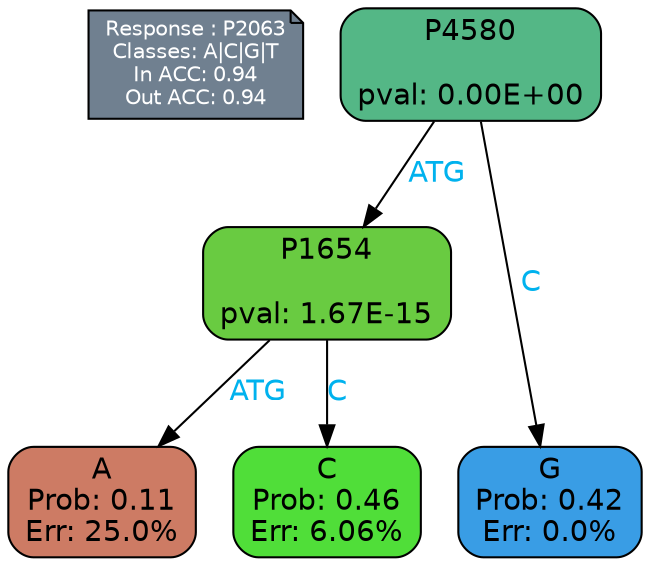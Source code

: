 digraph Tree {
node [shape=box, style="filled, rounded", color="black", fontname=helvetica] ;
graph [ranksep=equally, splines=polylines, bgcolor=transparent, dpi=600] ;
edge [fontname=helvetica] ;
LEGEND [label="Response : P2063
Classes: A|C|G|T
In ACC: 0.94
Out ACC: 0.94
",shape=note,align=left,style=filled,fillcolor="slategray",fontcolor="white",fontsize=10];1 [label="P4580

pval: 0.00E+00", fillcolor="#54b786"] ;
2 [label="P1654

pval: 1.67E-15", fillcolor="#69cb41"] ;
3 [label="A
Prob: 0.11
Err: 25.0%", fillcolor="#cd7b64"] ;
4 [label="C
Prob: 0.46
Err: 6.06%", fillcolor="#50de39"] ;
5 [label="G
Prob: 0.42
Err: 0.0%", fillcolor="#399de5"] ;
1 -> 2 [label="ATG",fontcolor=deepskyblue2] ;
1 -> 5 [label="C",fontcolor=deepskyblue2] ;
2 -> 3 [label="ATG",fontcolor=deepskyblue2] ;
2 -> 4 [label="C",fontcolor=deepskyblue2] ;
{rank = same; 3;4;5;}{rank = same; LEGEND;1;}}